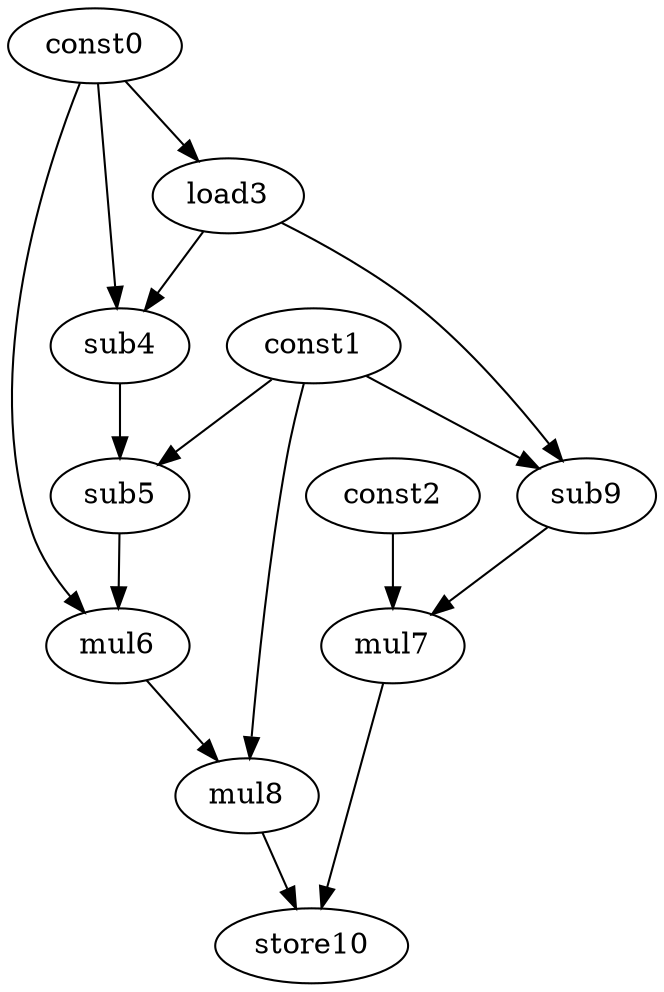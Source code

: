 digraph G { 
const0[opcode=const]; 
const1[opcode=const]; 
const2[opcode=const]; 
load3[opcode=load]; 
sub4[opcode=sub]; 
sub5[opcode=sub]; 
mul6[opcode=mul]; 
mul7[opcode=mul]; 
mul8[opcode=mul]; 
sub9[opcode=sub]; 
store10[opcode=store]; 
const0->load3[operand=0];
const0->sub4[operand=0];
load3->sub4[operand=1];
const1->sub9[operand=0];
load3->sub9[operand=1];
const1->sub5[operand=0];
sub4->sub5[operand=1];
sub9->mul7[operand=0];
const2->mul7[operand=1];
const0->mul6[operand=0];
sub5->mul6[operand=1];
const1->mul8[operand=0];
mul6->mul8[operand=1];
mul8->store10[operand=0];
mul7->store10[operand=1];
}
